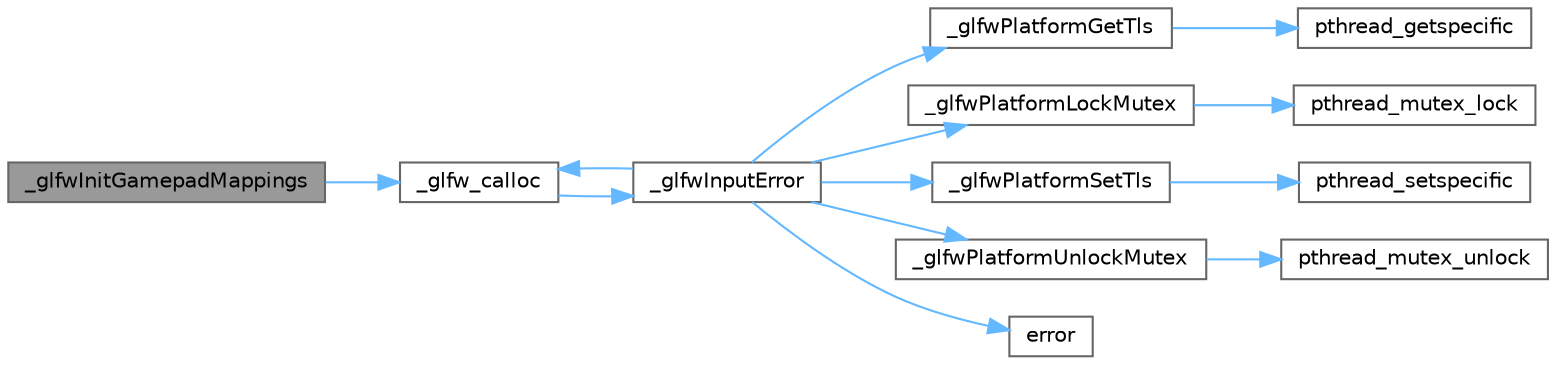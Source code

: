 digraph "_glfwInitGamepadMappings"
{
 // LATEX_PDF_SIZE
  bgcolor="transparent";
  edge [fontname=Helvetica,fontsize=10,labelfontname=Helvetica,labelfontsize=10];
  node [fontname=Helvetica,fontsize=10,shape=box,height=0.2,width=0.4];
  rankdir="LR";
  Node1 [id="Node000001",label="_glfwInitGamepadMappings",height=0.2,width=0.4,color="gray40", fillcolor="grey60", style="filled", fontcolor="black",tooltip=" "];
  Node1 -> Node2 [id="edge13_Node000001_Node000002",color="steelblue1",style="solid",tooltip=" "];
  Node2 [id="Node000002",label="_glfw_calloc",height=0.2,width=0.4,color="grey40", fillcolor="white", style="filled",URL="$_classes_2lib_2external_2glfw_2src_2init_8c.html#a88a6e01ef5c1245a6d2a5e62b02e5678",tooltip=" "];
  Node2 -> Node3 [id="edge14_Node000002_Node000003",color="steelblue1",style="solid",tooltip=" "];
  Node3 [id="Node000003",label="_glfwInputError",height=0.2,width=0.4,color="grey40", fillcolor="white", style="filled",URL="$_classes_2lib_2external_2glfw_2src_2init_8c.html#a3287b282ec57a4a89127ae51f49f10f5",tooltip=" "];
  Node3 -> Node2 [id="edge15_Node000003_Node000002",color="steelblue1",style="solid",tooltip=" "];
  Node3 -> Node4 [id="edge16_Node000003_Node000004",color="steelblue1",style="solid",tooltip=" "];
  Node4 [id="Node000004",label="_glfwPlatformGetTls",height=0.2,width=0.4,color="grey40", fillcolor="white", style="filled",URL="$_old_2_classes_2lib_2raylib_2src_2external_2glfw_2src_2win32__thread_8c.html#a7d2f6e8ecd2e06f2e86d9446d642bd00",tooltip=" "];
  Node4 -> Node5 [id="edge17_Node000004_Node000005",color="steelblue1",style="solid",tooltip=" "];
  Node5 [id="Node000005",label="pthread_getspecific",height=0.2,width=0.4,color="grey40", fillcolor="white", style="filled",URL="$_classes_2lib_2pthread_8h.html#a118837985ccd3a829c518928ec32c1ac",tooltip=" "];
  Node3 -> Node6 [id="edge18_Node000003_Node000006",color="steelblue1",style="solid",tooltip=" "];
  Node6 [id="Node000006",label="_glfwPlatformLockMutex",height=0.2,width=0.4,color="grey40", fillcolor="white", style="filled",URL="$_old_2_classes_2lib_2raylib_2src_2external_2glfw_2src_2win32__thread_8c.html#a2677e4d211fbe9b2dc96d16e91c98930",tooltip=" "];
  Node6 -> Node7 [id="edge19_Node000006_Node000007",color="steelblue1",style="solid",tooltip=" "];
  Node7 [id="Node000007",label="pthread_mutex_lock",height=0.2,width=0.4,color="grey40", fillcolor="white", style="filled",URL="$_classes_2lib_2pthread_8h.html#a4ca880f3d1afbb33cea07c60934cc49a",tooltip=" "];
  Node3 -> Node8 [id="edge20_Node000003_Node000008",color="steelblue1",style="solid",tooltip=" "];
  Node8 [id="Node000008",label="_glfwPlatformSetTls",height=0.2,width=0.4,color="grey40", fillcolor="white", style="filled",URL="$_old_2_classes_2lib_2raylib_2src_2external_2glfw_2src_2win32__thread_8c.html#a302f48b6d4dba6b3579449d8a43cfae7",tooltip=" "];
  Node8 -> Node9 [id="edge21_Node000008_Node000009",color="steelblue1",style="solid",tooltip=" "];
  Node9 [id="Node000009",label="pthread_setspecific",height=0.2,width=0.4,color="grey40", fillcolor="white", style="filled",URL="$_classes_2lib_2pthread_8h.html#a828266e605ec695f7a5b3096b486e70e",tooltip=" "];
  Node3 -> Node10 [id="edge22_Node000003_Node000010",color="steelblue1",style="solid",tooltip=" "];
  Node10 [id="Node000010",label="_glfwPlatformUnlockMutex",height=0.2,width=0.4,color="grey40", fillcolor="white", style="filled",URL="$_old_2_classes_2lib_2raylib_2src_2external_2glfw_2src_2win32__thread_8c.html#a8b7744446237b1c292ba8a0b9d5e7f90",tooltip=" "];
  Node10 -> Node11 [id="edge23_Node000010_Node000011",color="steelblue1",style="solid",tooltip=" "];
  Node11 [id="Node000011",label="pthread_mutex_unlock",height=0.2,width=0.4,color="grey40", fillcolor="white", style="filled",URL="$_classes_2lib_2pthread_8h.html#a7e057138b5fb17da713695ebb25732e1",tooltip=" "];
  Node3 -> Node12 [id="edge24_Node000003_Node000012",color="steelblue1",style="solid",tooltip=" "];
  Node12 [id="Node000012",label="error",height=0.2,width=0.4,color="grey40", fillcolor="white", style="filled",URL="$_classes_2lib_2glm_2test_2core_2core__func__integer__bit__count_8cpp.html#ab34dedbf30a51859090cbab92fa60edb",tooltip=" "];
}
